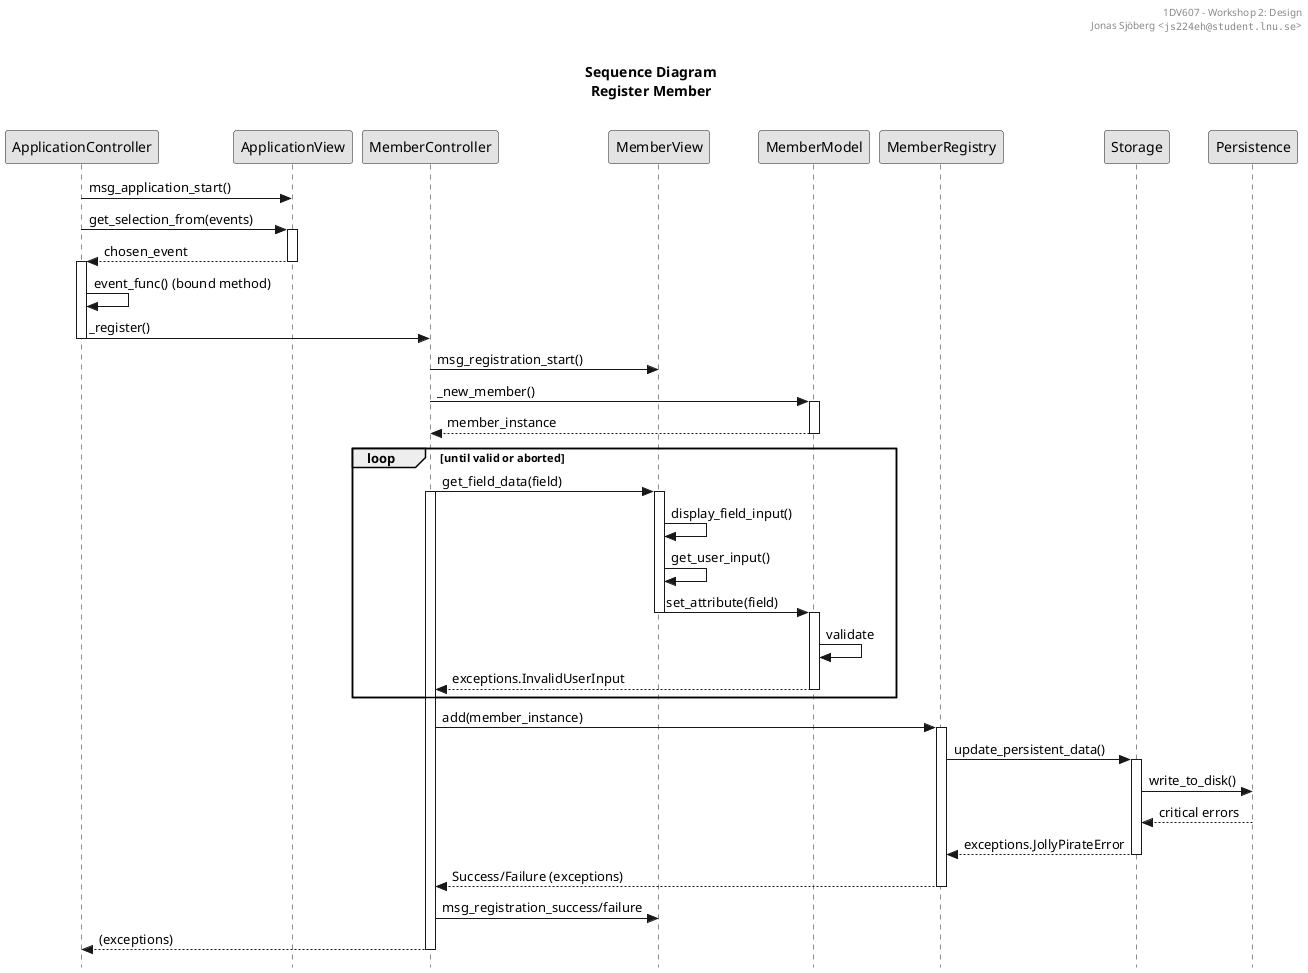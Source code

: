 ' ~~~~~~~~~~~~~~~~~~~~~~~~~~~~~~~~~~~~~~~~~~~~~~~~~~~~~~
' 1DV607 -- Object-Oriented Design and Analysis with UML
' Workshop 2: Design
' ~~~~~~~~~~~~~~~~~~~~~~~~~~~~~~~~~~~~~~~~~~~~~~~~~~~~~~
' Created by Jonas Sjöberg (js224eh) on 2017-10-03.
' Linnaeus University
' ""js224eh@student.lnu.se""
' ""http://www.jonasjberg.com""
' ""https://github.com/jonasjberg""

@startuml
' ______________________________________________________________________________
' ____ CONFIGURATION OPTIONS ___________________________________________________
' debug flag creates a 'svek.dot' and 'svek.svg' file in ~/
' !pragma svek_trace on
' allow_mixing

skinparam {
    monochrome true
    'backgroundColor transparent
    classBackgroundColor transparent
    style strictuml
}

' ______________________________________________________________________________
' ____ USECASE DIAGRAM _________________________________________________________

header
1DV607 - Workshop 2: Design
Jonas Sjöberg <""js224eh@student.lnu.se"">
end header

title \nSequence Diagram\nRegister Member\n

ApplicationController -> ApplicationView: msg_application_start()
ApplicationController -> ApplicationView: get_selection_from(events)
activate ApplicationView

ApplicationController <-- ApplicationView: chosen_event
deactivate ApplicationView

activate ApplicationController

ApplicationController -> ApplicationController: event_func() (bound method)

ApplicationController -> MemberController: _register()
deactivate ApplicationController

MemberController -> MemberView: msg_registration_start()
MemberController -> MemberModel: _new_member()
activate MemberModel
MemberController <-- MemberModel: member_instance
deactivate MemberModel

loop until valid or aborted
MemberController -> MemberView: get_field_data(field)
activate MemberController
activate MemberView
MemberView -> MemberView: display_field_input()
MemberView -> MemberView: get_user_input()
MemberView -> MemberModel: set_attribute(field)
deactivate MemberView

activate MemberModel
MemberModel -> MemberModel: validate
MemberController <-- MemberModel: exceptions.InvalidUserInput
deactivate MemberModel
end



MemberController -> MemberRegistry: add(member_instance)

activate MemberRegistry
MemberRegistry -> Storage: update_persistent_data()
activate Storage
Storage -> Persistence: write_to_disk()
Storage <-- Persistence: critical errors
MemberRegistry <-- Storage: exceptions.JollyPirateError
deactivate Storage

MemberController <-- MemberRegistry: Success/Failure (exceptions)
deactivate MemberRegistry

MemberController -> MemberView: msg_registration_success/failure

ApplicationController <-- MemberController: (exceptions)
deactivate MemberController
@enduml
